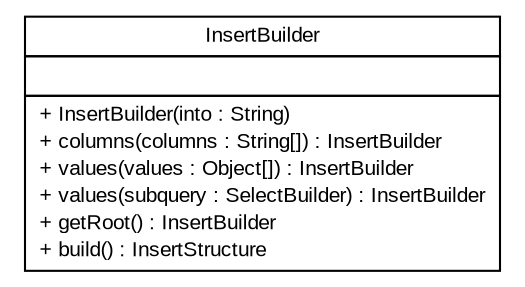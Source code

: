 #!/usr/local/bin/dot
#
# Class diagram 
# Generated by UMLGraph version R5_6 (http://www.umlgraph.org/)
#

digraph G {
	edge [fontname="arial",fontsize=10,labelfontname="arial",labelfontsize=10];
	node [fontname="arial",fontsize=10,shape=plaintext];
	nodesep=0.25;
	ranksep=0.5;
	// br.gov.to.sefaz.persistence.query.builder.sql.insert.InsertBuilder
	c1924 [label=<<table title="br.gov.to.sefaz.persistence.query.builder.sql.insert.InsertBuilder" border="0" cellborder="1" cellspacing="0" cellpadding="2" port="p" href="./InsertBuilder.html">
		<tr><td><table border="0" cellspacing="0" cellpadding="1">
<tr><td align="center" balign="center"> InsertBuilder </td></tr>
		</table></td></tr>
		<tr><td><table border="0" cellspacing="0" cellpadding="1">
<tr><td align="left" balign="left">  </td></tr>
		</table></td></tr>
		<tr><td><table border="0" cellspacing="0" cellpadding="1">
<tr><td align="left" balign="left"> + InsertBuilder(into : String) </td></tr>
<tr><td align="left" balign="left"> + columns(columns : String[]) : InsertBuilder </td></tr>
<tr><td align="left" balign="left"> + values(values : Object[]) : InsertBuilder </td></tr>
<tr><td align="left" balign="left"> + values(subquery : SelectBuilder) : InsertBuilder </td></tr>
<tr><td align="left" balign="left"> + getRoot() : InsertBuilder </td></tr>
<tr><td align="left" balign="left"> + build() : InsertStructure </td></tr>
		</table></td></tr>
		</table>>, URL="./InsertBuilder.html", fontname="arial", fontcolor="black", fontsize=10.0];
}

